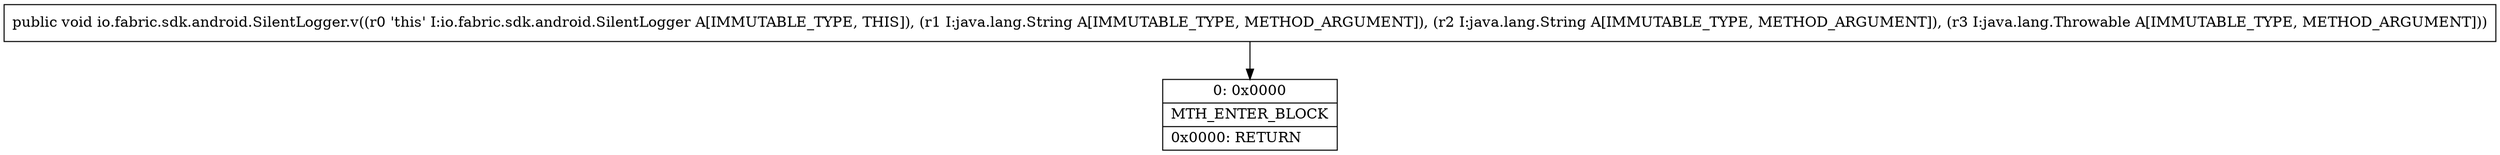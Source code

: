digraph "CFG forio.fabric.sdk.android.SilentLogger.v(Ljava\/lang\/String;Ljava\/lang\/String;Ljava\/lang\/Throwable;)V" {
Node_0 [shape=record,label="{0\:\ 0x0000|MTH_ENTER_BLOCK\l|0x0000: RETURN   \l}"];
MethodNode[shape=record,label="{public void io.fabric.sdk.android.SilentLogger.v((r0 'this' I:io.fabric.sdk.android.SilentLogger A[IMMUTABLE_TYPE, THIS]), (r1 I:java.lang.String A[IMMUTABLE_TYPE, METHOD_ARGUMENT]), (r2 I:java.lang.String A[IMMUTABLE_TYPE, METHOD_ARGUMENT]), (r3 I:java.lang.Throwable A[IMMUTABLE_TYPE, METHOD_ARGUMENT])) }"];
MethodNode -> Node_0;
}

